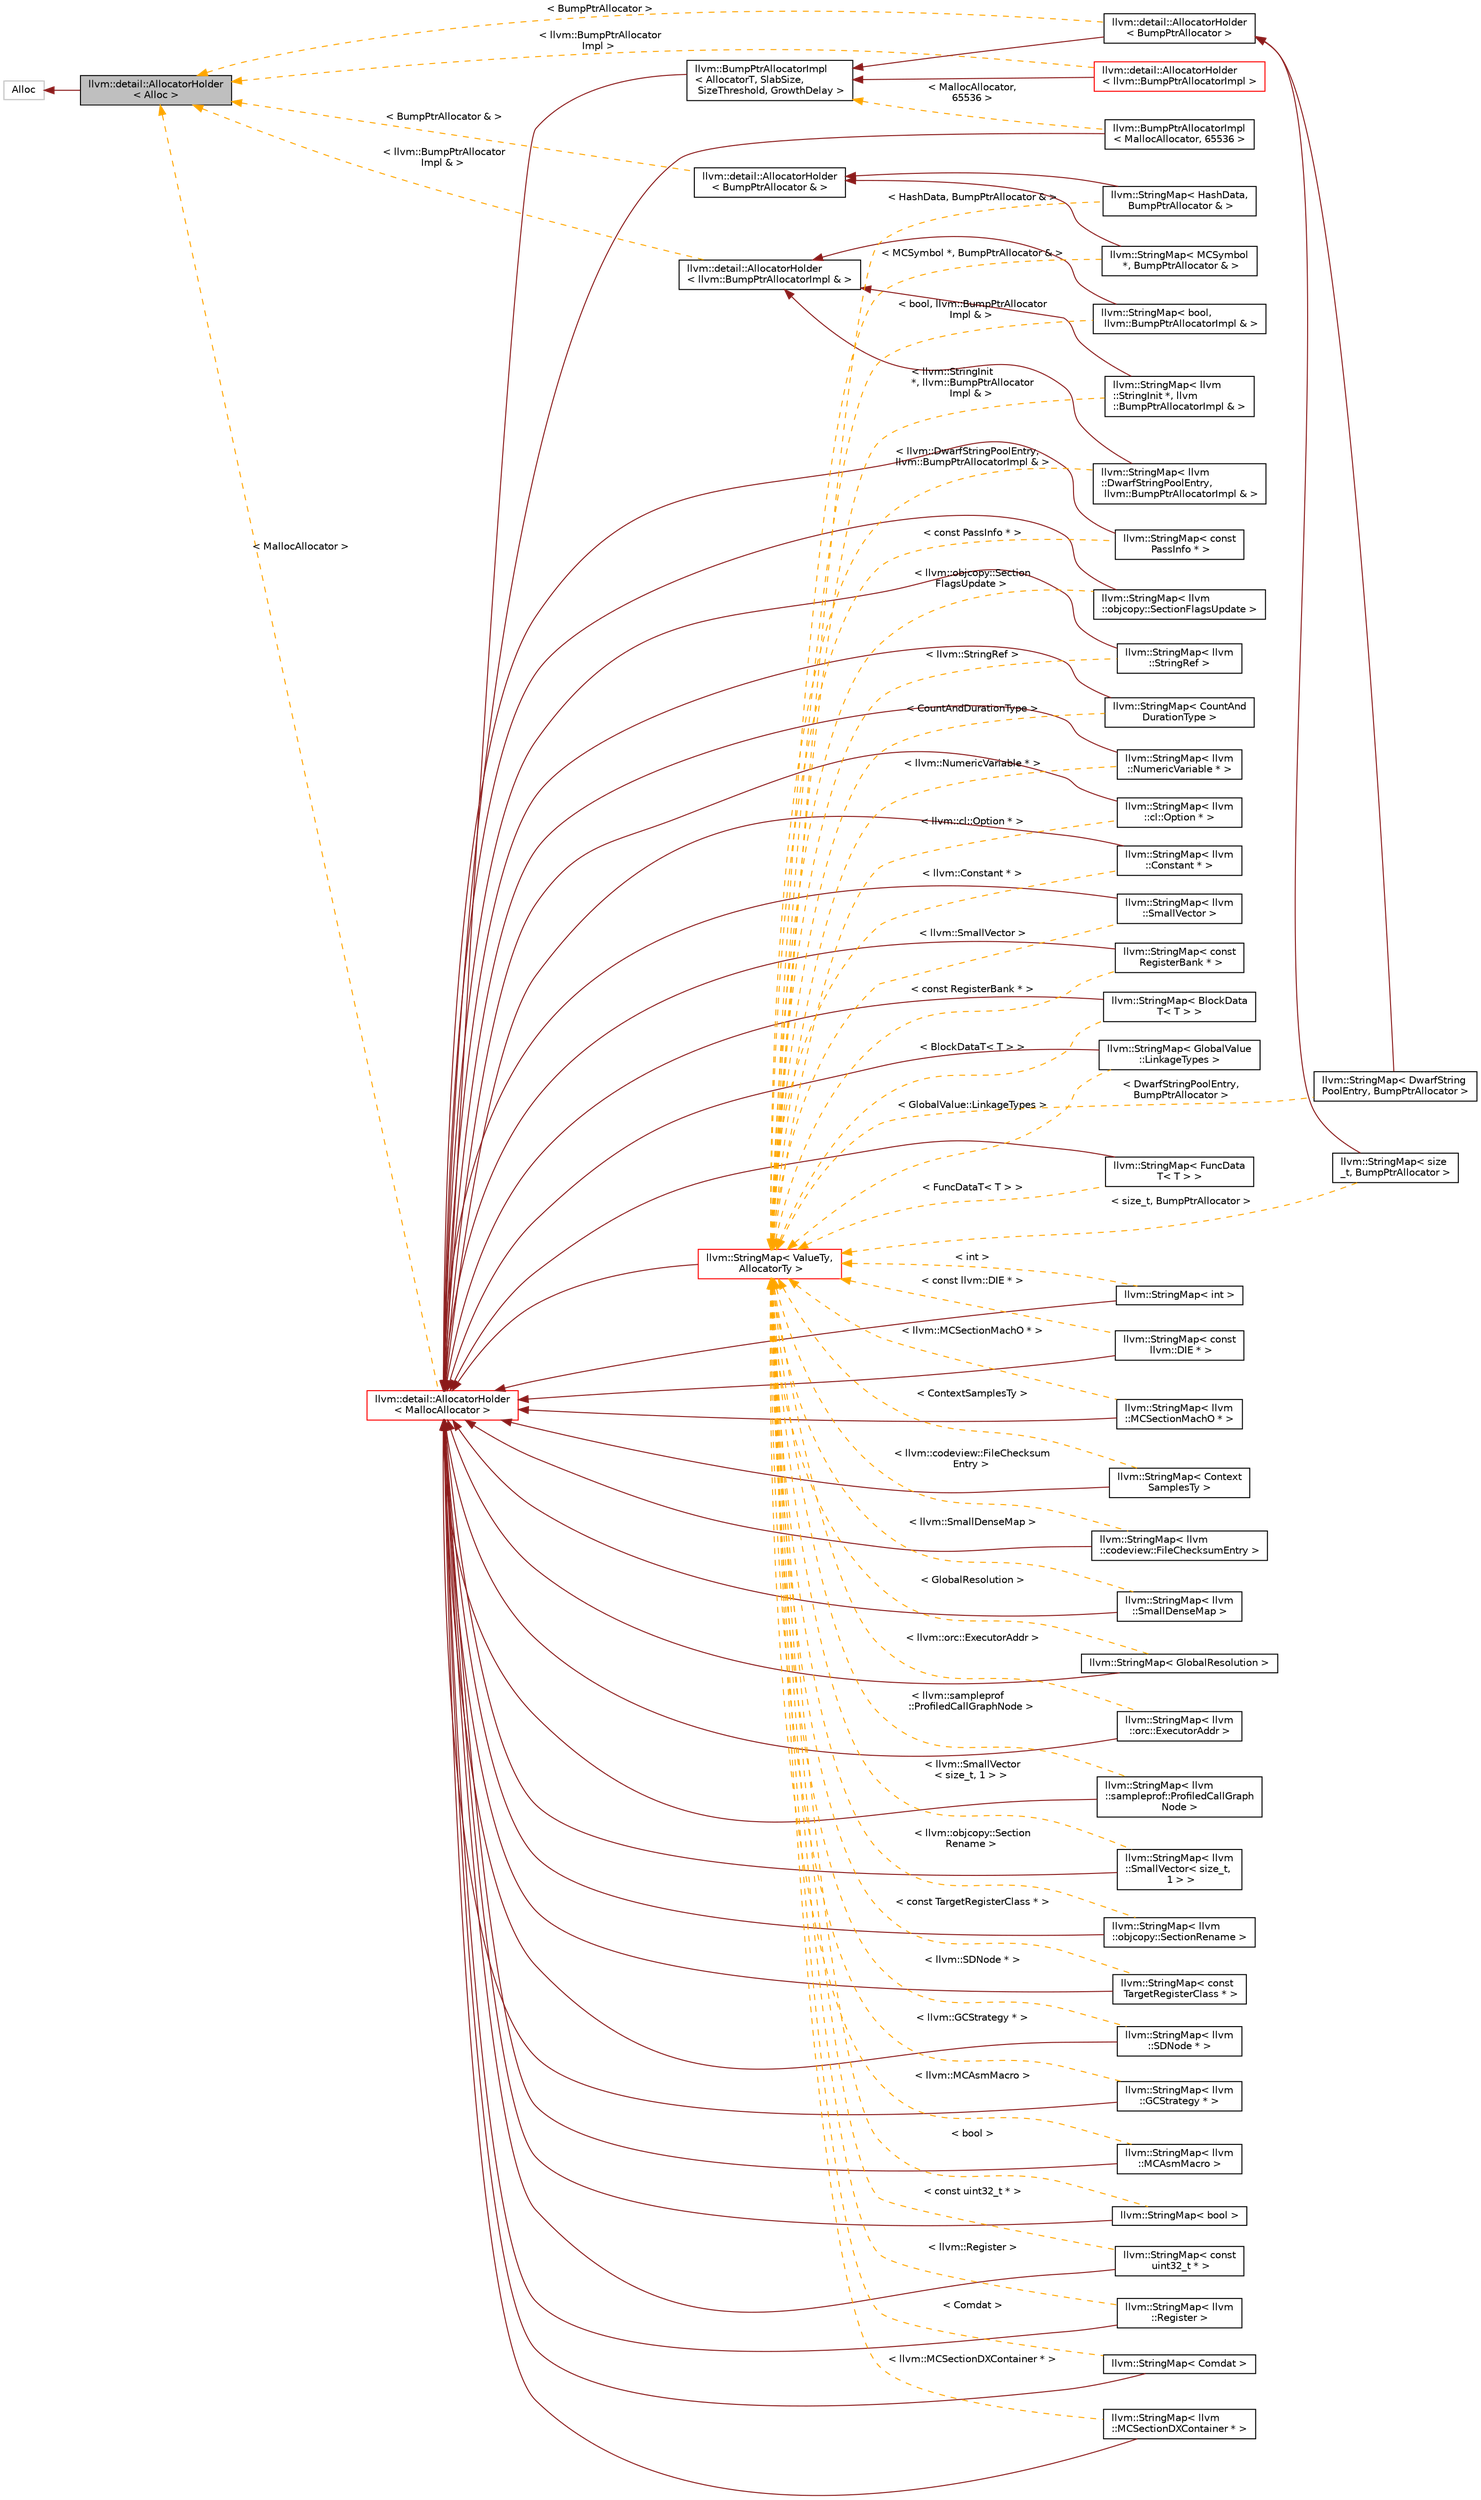 digraph "llvm::detail::AllocatorHolder&lt; Alloc &gt;"
{
 // LATEX_PDF_SIZE
  bgcolor="transparent";
  edge [fontname="Helvetica",fontsize="10",labelfontname="Helvetica",labelfontsize="10"];
  node [fontname="Helvetica",fontsize="10",shape=record];
  rankdir="LR";
  Node1 [label="llvm::detail::AllocatorHolder\l\< Alloc \>",height=0.2,width=0.4,color="black", fillcolor="grey75", style="filled", fontcolor="black",tooltip=" "];
  Node2 -> Node1 [dir="back",color="firebrick4",fontsize="10",style="solid",fontname="Helvetica"];
  Node2 [label="Alloc",height=0.2,width=0.4,color="grey75",tooltip=" "];
  Node1 -> Node3 [dir="back",color="orange",fontsize="10",style="dashed",label=" \< BumpPtrAllocator & \>" ,fontname="Helvetica"];
  Node3 [label="llvm::detail::AllocatorHolder\l\< BumpPtrAllocator & \>",height=0.2,width=0.4,color="black",URL="$classllvm_1_1detail_1_1AllocatorHolder.html",tooltip=" "];
  Node3 -> Node4 [dir="back",color="firebrick4",fontsize="10",style="solid",fontname="Helvetica"];
  Node4 [label="llvm::StringMap\< HashData,\l BumpPtrAllocator & \>",height=0.2,width=0.4,color="black",URL="$classllvm_1_1StringMap.html",tooltip=" "];
  Node3 -> Node5 [dir="back",color="firebrick4",fontsize="10",style="solid",fontname="Helvetica"];
  Node5 [label="llvm::StringMap\< MCSymbol\l *, BumpPtrAllocator & \>",height=0.2,width=0.4,color="black",URL="$classllvm_1_1StringMap.html",tooltip=" "];
  Node1 -> Node6 [dir="back",color="orange",fontsize="10",style="dashed",label=" \< BumpPtrAllocator \>" ,fontname="Helvetica"];
  Node6 [label="llvm::detail::AllocatorHolder\l\< BumpPtrAllocator \>",height=0.2,width=0.4,color="black",URL="$classllvm_1_1detail_1_1AllocatorHolder.html",tooltip=" "];
  Node6 -> Node7 [dir="back",color="firebrick4",fontsize="10",style="solid",fontname="Helvetica"];
  Node7 [label="llvm::StringMap\< DwarfString\lPoolEntry, BumpPtrAllocator \>",height=0.2,width=0.4,color="black",URL="$classllvm_1_1StringMap.html",tooltip=" "];
  Node6 -> Node8 [dir="back",color="firebrick4",fontsize="10",style="solid",fontname="Helvetica"];
  Node8 [label="llvm::StringMap\< size\l_t, BumpPtrAllocator \>",height=0.2,width=0.4,color="black",URL="$classllvm_1_1StringMap.html",tooltip=" "];
  Node1 -> Node9 [dir="back",color="orange",fontsize="10",style="dashed",label=" \< llvm::BumpPtrAllocator\lImpl & \>" ,fontname="Helvetica"];
  Node9 [label="llvm::detail::AllocatorHolder\l\< llvm::BumpPtrAllocatorImpl & \>",height=0.2,width=0.4,color="black",URL="$classllvm_1_1detail_1_1AllocatorHolder.html",tooltip=" "];
  Node9 -> Node10 [dir="back",color="firebrick4",fontsize="10",style="solid",fontname="Helvetica"];
  Node10 [label="llvm::StringMap\< bool,\l llvm::BumpPtrAllocatorImpl & \>",height=0.2,width=0.4,color="black",URL="$classllvm_1_1StringMap.html",tooltip=" "];
  Node9 -> Node11 [dir="back",color="firebrick4",fontsize="10",style="solid",fontname="Helvetica"];
  Node11 [label="llvm::StringMap\< llvm\l::DwarfStringPoolEntry,\l llvm::BumpPtrAllocatorImpl & \>",height=0.2,width=0.4,color="black",URL="$classllvm_1_1StringMap.html",tooltip=" "];
  Node9 -> Node12 [dir="back",color="firebrick4",fontsize="10",style="solid",fontname="Helvetica"];
  Node12 [label="llvm::StringMap\< llvm\l::StringInit *, llvm\l::BumpPtrAllocatorImpl & \>",height=0.2,width=0.4,color="black",URL="$classllvm_1_1StringMap.html",tooltip=" "];
  Node1 -> Node13 [dir="back",color="orange",fontsize="10",style="dashed",label=" \< MallocAllocator \>" ,fontname="Helvetica"];
  Node13 [label="llvm::detail::AllocatorHolder\l\< MallocAllocator \>",height=0.2,width=0.4,color="red",URL="$classllvm_1_1detail_1_1AllocatorHolder.html",tooltip=" "];
  Node13 -> Node14 [dir="back",color="firebrick4",fontsize="10",style="solid",fontname="Helvetica"];
  Node14 [label="llvm::BumpPtrAllocatorImpl\l\< MallocAllocator, 65536 \>",height=0.2,width=0.4,color="black",URL="$classllvm_1_1BumpPtrAllocatorImpl.html",tooltip=" "];
  Node13 -> Node15 [dir="back",color="firebrick4",fontsize="10",style="solid",fontname="Helvetica"];
  Node15 [label="llvm::BumpPtrAllocatorImpl\l\< AllocatorT, SlabSize,\l SizeThreshold, GrowthDelay \>",height=0.2,width=0.4,color="black",URL="$classllvm_1_1BumpPtrAllocatorImpl.html",tooltip="Allocate memory in an ever growing pool, as if by bump-pointer."];
  Node15 -> Node6 [dir="back",color="firebrick4",fontsize="10",style="solid",fontname="Helvetica"];
  Node15 -> Node16 [dir="back",color="firebrick4",fontsize="10",style="solid",fontname="Helvetica"];
  Node16 [label="llvm::detail::AllocatorHolder\l\< llvm::BumpPtrAllocatorImpl \>",height=0.2,width=0.4,color="red",URL="$classllvm_1_1detail_1_1AllocatorHolder.html",tooltip=" "];
  Node15 -> Node14 [dir="back",color="orange",fontsize="10",style="dashed",label=" \< MallocAllocator,\l 65536 \>" ,fontname="Helvetica"];
  Node13 -> Node20 [dir="back",color="firebrick4",fontsize="10",style="solid",fontname="Helvetica"];
  Node20 [label="llvm::StringMap\< ValueTy,\l AllocatorTy \>",height=0.2,width=0.4,color="red",URL="$classllvm_1_1StringMap.html",tooltip="StringMap - This is an unconventional map that is specialized for handling keys that are \"strings\",..."];
  Node20 -> Node22 [dir="back",color="orange",fontsize="10",style="dashed",label=" \< llvm::NumericVariable * \>" ,fontname="Helvetica"];
  Node22 [label="llvm::StringMap\< llvm\l::NumericVariable * \>",height=0.2,width=0.4,color="black",URL="$classllvm_1_1StringMap.html",tooltip=" "];
  Node20 -> Node28 [dir="back",color="orange",fontsize="10",style="dashed",label=" \< llvm::cl::Option * \>" ,fontname="Helvetica"];
  Node28 [label="llvm::StringMap\< llvm\l::cl::Option * \>",height=0.2,width=0.4,color="black",URL="$classllvm_1_1StringMap.html",tooltip=" "];
  Node20 -> Node30 [dir="back",color="orange",fontsize="10",style="dashed",label=" \< llvm::Constant * \>" ,fontname="Helvetica"];
  Node30 [label="llvm::StringMap\< llvm\l::Constant * \>",height=0.2,width=0.4,color="black",URL="$classllvm_1_1StringMap.html",tooltip=" "];
  Node20 -> Node31 [dir="back",color="orange",fontsize="10",style="dashed",label=" \< llvm::SmallVector \>" ,fontname="Helvetica"];
  Node31 [label="llvm::StringMap\< llvm\l::SmallVector \>",height=0.2,width=0.4,color="black",URL="$classllvm_1_1StringMap.html",tooltip=" "];
  Node20 -> Node7 [dir="back",color="orange",fontsize="10",style="dashed",label=" \< DwarfStringPoolEntry,\l BumpPtrAllocator \>" ,fontname="Helvetica"];
  Node20 -> Node35 [dir="back",color="orange",fontsize="10",style="dashed",label=" \< const RegisterBank * \>" ,fontname="Helvetica"];
  Node35 [label="llvm::StringMap\< const\l RegisterBank * \>",height=0.2,width=0.4,color="black",URL="$classllvm_1_1StringMap.html",tooltip=" "];
  Node20 -> Node38 [dir="back",color="orange",fontsize="10",style="dashed",label=" \< BlockDataT\< T \> \>" ,fontname="Helvetica"];
  Node38 [label="llvm::StringMap\< BlockData\lT\< T \> \>",height=0.2,width=0.4,color="black",URL="$classllvm_1_1StringMap.html",tooltip=" "];
  Node20 -> Node41 [dir="back",color="orange",fontsize="10",style="dashed",label=" \< GlobalValue::LinkageTypes \>" ,fontname="Helvetica"];
  Node41 [label="llvm::StringMap\< GlobalValue\l::LinkageTypes \>",height=0.2,width=0.4,color="black",URL="$classllvm_1_1StringMap.html",tooltip=" "];
  Node20 -> Node43 [dir="back",color="orange",fontsize="10",style="dashed",label=" \< FuncDataT\< T \> \>" ,fontname="Helvetica"];
  Node43 [label="llvm::StringMap\< FuncData\lT\< T \> \>",height=0.2,width=0.4,color="black",URL="$classllvm_1_1StringMap.html",tooltip=" "];
  Node20 -> Node48 [dir="back",color="orange",fontsize="10",style="dashed",label=" \< int \>" ,fontname="Helvetica"];
  Node48 [label="llvm::StringMap\< int \>",height=0.2,width=0.4,color="black",URL="$classllvm_1_1StringMap.html",tooltip=" "];
  Node20 -> Node52 [dir="back",color="orange",fontsize="10",style="dashed",label=" \< const llvm::DIE * \>" ,fontname="Helvetica"];
  Node52 [label="llvm::StringMap\< const\l llvm::DIE * \>",height=0.2,width=0.4,color="black",URL="$classllvm_1_1StringMap.html",tooltip=" "];
  Node20 -> Node54 [dir="back",color="orange",fontsize="10",style="dashed",label=" \< llvm::MCSectionMachO * \>" ,fontname="Helvetica"];
  Node54 [label="llvm::StringMap\< llvm\l::MCSectionMachO * \>",height=0.2,width=0.4,color="black",URL="$classllvm_1_1StringMap.html",tooltip=" "];
  Node20 -> Node5 [dir="back",color="orange",fontsize="10",style="dashed",label=" \< MCSymbol *, BumpPtrAllocator & \>" ,fontname="Helvetica"];
  Node20 -> Node55 [dir="back",color="orange",fontsize="10",style="dashed",label=" \< ContextSamplesTy \>" ,fontname="Helvetica"];
  Node55 [label="llvm::StringMap\< Context\lSamplesTy \>",height=0.2,width=0.4,color="black",URL="$classllvm_1_1StringMap.html",tooltip=" "];
  Node20 -> Node59 [dir="back",color="orange",fontsize="10",style="dashed",label=" \< llvm::codeview::FileChecksum\lEntry \>" ,fontname="Helvetica"];
  Node59 [label="llvm::StringMap\< llvm\l::codeview::FileChecksumEntry \>",height=0.2,width=0.4,color="black",URL="$classllvm_1_1StringMap.html",tooltip=" "];
  Node20 -> Node62 [dir="back",color="orange",fontsize="10",style="dashed",label=" \< llvm::SmallDenseMap \>" ,fontname="Helvetica"];
  Node62 [label="llvm::StringMap\< llvm\l::SmallDenseMap \>",height=0.2,width=0.4,color="black",URL="$classllvm_1_1StringMap.html",tooltip=" "];
  Node20 -> Node64 [dir="back",color="orange",fontsize="10",style="dashed",label=" \< GlobalResolution \>" ,fontname="Helvetica"];
  Node64 [label="llvm::StringMap\< GlobalResolution \>",height=0.2,width=0.4,color="black",URL="$classllvm_1_1StringMap.html",tooltip=" "];
  Node20 -> Node71 [dir="back",color="orange",fontsize="10",style="dashed",label=" \< llvm::orc::ExecutorAddr \>" ,fontname="Helvetica"];
  Node71 [label="llvm::StringMap\< llvm\l::orc::ExecutorAddr \>",height=0.2,width=0.4,color="black",URL="$classllvm_1_1StringMap.html",tooltip=" "];
  Node20 -> Node72 [dir="back",color="orange",fontsize="10",style="dashed",label=" \< llvm::sampleprof\l::ProfiledCallGraphNode \>" ,fontname="Helvetica"];
  Node72 [label="llvm::StringMap\< llvm\l::sampleprof::ProfiledCallGraph\lNode \>",height=0.2,width=0.4,color="black",URL="$classllvm_1_1StringMap.html",tooltip=" "];
  Node20 -> Node73 [dir="back",color="orange",fontsize="10",style="dashed",label=" \< llvm::SmallVector\l\< size_t, 1 \> \>" ,fontname="Helvetica"];
  Node73 [label="llvm::StringMap\< llvm\l::SmallVector\< size_t,\l 1 \> \>",height=0.2,width=0.4,color="black",URL="$classllvm_1_1StringMap.html",tooltip=" "];
  Node20 -> Node74 [dir="back",color="orange",fontsize="10",style="dashed",label=" \< llvm::objcopy::Section\lRename \>" ,fontname="Helvetica"];
  Node74 [label="llvm::StringMap\< llvm\l::objcopy::SectionRename \>",height=0.2,width=0.4,color="black",URL="$classllvm_1_1StringMap.html",tooltip=" "];
  Node20 -> Node75 [dir="back",color="orange",fontsize="10",style="dashed",label=" \< const TargetRegisterClass * \>" ,fontname="Helvetica"];
  Node75 [label="llvm::StringMap\< const\l TargetRegisterClass * \>",height=0.2,width=0.4,color="black",URL="$classllvm_1_1StringMap.html",tooltip=" "];
  Node20 -> Node78 [dir="back",color="orange",fontsize="10",style="dashed",label=" \< llvm::SDNode * \>" ,fontname="Helvetica"];
  Node78 [label="llvm::StringMap\< llvm\l::SDNode * \>",height=0.2,width=0.4,color="black",URL="$classllvm_1_1StringMap.html",tooltip=" "];
  Node20 -> Node11 [dir="back",color="orange",fontsize="10",style="dashed",label=" \< llvm::DwarfStringPoolEntry,\l llvm::BumpPtrAllocatorImpl & \>" ,fontname="Helvetica"];
  Node20 -> Node81 [dir="back",color="orange",fontsize="10",style="dashed",label=" \< llvm::GCStrategy * \>" ,fontname="Helvetica"];
  Node81 [label="llvm::StringMap\< llvm\l::GCStrategy * \>",height=0.2,width=0.4,color="black",URL="$classllvm_1_1StringMap.html",tooltip=" "];
  Node20 -> Node82 [dir="back",color="orange",fontsize="10",style="dashed",label=" \< llvm::MCAsmMacro \>" ,fontname="Helvetica"];
  Node82 [label="llvm::StringMap\< llvm\l::MCAsmMacro \>",height=0.2,width=0.4,color="black",URL="$classllvm_1_1StringMap.html",tooltip=" "];
  Node20 -> Node84 [dir="back",color="orange",fontsize="10",style="dashed",label=" \< bool \>" ,fontname="Helvetica"];
  Node84 [label="llvm::StringMap\< bool \>",height=0.2,width=0.4,color="black",URL="$classllvm_1_1StringMap.html",tooltip=" "];
  Node20 -> Node89 [dir="back",color="orange",fontsize="10",style="dashed",label=" \< const uint32_t * \>" ,fontname="Helvetica"];
  Node89 [label="llvm::StringMap\< const\l uint32_t * \>",height=0.2,width=0.4,color="black",URL="$classllvm_1_1StringMap.html",tooltip=" "];
  Node20 -> Node90 [dir="back",color="orange",fontsize="10",style="dashed",label=" \< llvm::Register \>" ,fontname="Helvetica"];
  Node90 [label="llvm::StringMap\< llvm\l::Register \>",height=0.2,width=0.4,color="black",URL="$classllvm_1_1StringMap.html",tooltip=" "];
  Node20 -> Node91 [dir="back",color="orange",fontsize="10",style="dashed",label=" \< Comdat \>" ,fontname="Helvetica"];
  Node91 [label="llvm::StringMap\< Comdat \>",height=0.2,width=0.4,color="black",URL="$classllvm_1_1StringMap.html",tooltip=" "];
  Node20 -> Node93 [dir="back",color="orange",fontsize="10",style="dashed",label=" \< llvm::MCSectionDXContainer * \>" ,fontname="Helvetica"];
  Node93 [label="llvm::StringMap\< llvm\l::MCSectionDXContainer * \>",height=0.2,width=0.4,color="black",URL="$classllvm_1_1StringMap.html",tooltip=" "];
  Node20 -> Node94 [dir="back",color="orange",fontsize="10",style="dashed",label=" \< const PassInfo * \>" ,fontname="Helvetica"];
  Node94 [label="llvm::StringMap\< const\l PassInfo * \>",height=0.2,width=0.4,color="black",URL="$classllvm_1_1StringMap.html",tooltip=" "];
  Node20 -> Node96 [dir="back",color="orange",fontsize="10",style="dashed",label=" \< llvm::objcopy::Section\lFlagsUpdate \>" ,fontname="Helvetica"];
  Node96 [label="llvm::StringMap\< llvm\l::objcopy::SectionFlagsUpdate \>",height=0.2,width=0.4,color="black",URL="$classllvm_1_1StringMap.html",tooltip=" "];
  Node20 -> Node97 [dir="back",color="orange",fontsize="10",style="dashed",label=" \< llvm::StringRef \>" ,fontname="Helvetica"];
  Node97 [label="llvm::StringMap\< llvm\l::StringRef \>",height=0.2,width=0.4,color="black",URL="$classllvm_1_1StringMap.html",tooltip=" "];
  Node20 -> Node10 [dir="back",color="orange",fontsize="10",style="dashed",label=" \< bool, llvm::BumpPtrAllocator\lImpl & \>" ,fontname="Helvetica"];
  Node20 -> Node100 [dir="back",color="orange",fontsize="10",style="dashed",label=" \< CountAndDurationType \>" ,fontname="Helvetica"];
  Node100 [label="llvm::StringMap\< CountAnd\lDurationType \>",height=0.2,width=0.4,color="black",URL="$classllvm_1_1StringMap.html",tooltip=" "];
  Node20 -> Node12 [dir="back",color="orange",fontsize="10",style="dashed",label=" \< llvm::StringInit\l *, llvm::BumpPtrAllocator\lImpl & \>" ,fontname="Helvetica"];
  Node20 -> Node4 [dir="back",color="orange",fontsize="10",style="dashed",label=" \< HashData, BumpPtrAllocator & \>" ,fontname="Helvetica"];
  Node20 -> Node8 [dir="back",color="orange",fontsize="10",style="dashed",label=" \< size_t, BumpPtrAllocator \>" ,fontname="Helvetica"];
  Node13 -> Node38 [dir="back",color="firebrick4",fontsize="10",style="solid",fontname="Helvetica"];
  Node13 -> Node84 [dir="back",color="firebrick4",fontsize="10",style="solid",fontname="Helvetica"];
  Node13 -> Node91 [dir="back",color="firebrick4",fontsize="10",style="solid",fontname="Helvetica"];
  Node13 -> Node52 [dir="back",color="firebrick4",fontsize="10",style="solid",fontname="Helvetica"];
  Node13 -> Node94 [dir="back",color="firebrick4",fontsize="10",style="solid",fontname="Helvetica"];
  Node13 -> Node35 [dir="back",color="firebrick4",fontsize="10",style="solid",fontname="Helvetica"];
  Node13 -> Node75 [dir="back",color="firebrick4",fontsize="10",style="solid",fontname="Helvetica"];
  Node13 -> Node89 [dir="back",color="firebrick4",fontsize="10",style="solid",fontname="Helvetica"];
  Node13 -> Node55 [dir="back",color="firebrick4",fontsize="10",style="solid",fontname="Helvetica"];
  Node13 -> Node100 [dir="back",color="firebrick4",fontsize="10",style="solid",fontname="Helvetica"];
  Node13 -> Node43 [dir="back",color="firebrick4",fontsize="10",style="solid",fontname="Helvetica"];
  Node13 -> Node64 [dir="back",color="firebrick4",fontsize="10",style="solid",fontname="Helvetica"];
  Node13 -> Node41 [dir="back",color="firebrick4",fontsize="10",style="solid",fontname="Helvetica"];
  Node13 -> Node48 [dir="back",color="firebrick4",fontsize="10",style="solid",fontname="Helvetica"];
  Node13 -> Node28 [dir="back",color="firebrick4",fontsize="10",style="solid",fontname="Helvetica"];
  Node13 -> Node59 [dir="back",color="firebrick4",fontsize="10",style="solid",fontname="Helvetica"];
  Node13 -> Node30 [dir="back",color="firebrick4",fontsize="10",style="solid",fontname="Helvetica"];
  Node13 -> Node81 [dir="back",color="firebrick4",fontsize="10",style="solid",fontname="Helvetica"];
  Node13 -> Node82 [dir="back",color="firebrick4",fontsize="10",style="solid",fontname="Helvetica"];
  Node13 -> Node93 [dir="back",color="firebrick4",fontsize="10",style="solid",fontname="Helvetica"];
  Node13 -> Node54 [dir="back",color="firebrick4",fontsize="10",style="solid",fontname="Helvetica"];
  Node13 -> Node22 [dir="back",color="firebrick4",fontsize="10",style="solid",fontname="Helvetica"];
  Node13 -> Node96 [dir="back",color="firebrick4",fontsize="10",style="solid",fontname="Helvetica"];
  Node13 -> Node74 [dir="back",color="firebrick4",fontsize="10",style="solid",fontname="Helvetica"];
  Node13 -> Node71 [dir="back",color="firebrick4",fontsize="10",style="solid",fontname="Helvetica"];
  Node13 -> Node90 [dir="back",color="firebrick4",fontsize="10",style="solid",fontname="Helvetica"];
  Node13 -> Node72 [dir="back",color="firebrick4",fontsize="10",style="solid",fontname="Helvetica"];
  Node13 -> Node78 [dir="back",color="firebrick4",fontsize="10",style="solid",fontname="Helvetica"];
  Node13 -> Node62 [dir="back",color="firebrick4",fontsize="10",style="solid",fontname="Helvetica"];
  Node13 -> Node31 [dir="back",color="firebrick4",fontsize="10",style="solid",fontname="Helvetica"];
  Node13 -> Node73 [dir="back",color="firebrick4",fontsize="10",style="solid",fontname="Helvetica"];
  Node13 -> Node97 [dir="back",color="firebrick4",fontsize="10",style="solid",fontname="Helvetica"];
  Node1 -> Node16 [dir="back",color="orange",fontsize="10",style="dashed",label=" \< llvm::BumpPtrAllocator\lImpl \>" ,fontname="Helvetica"];
}
